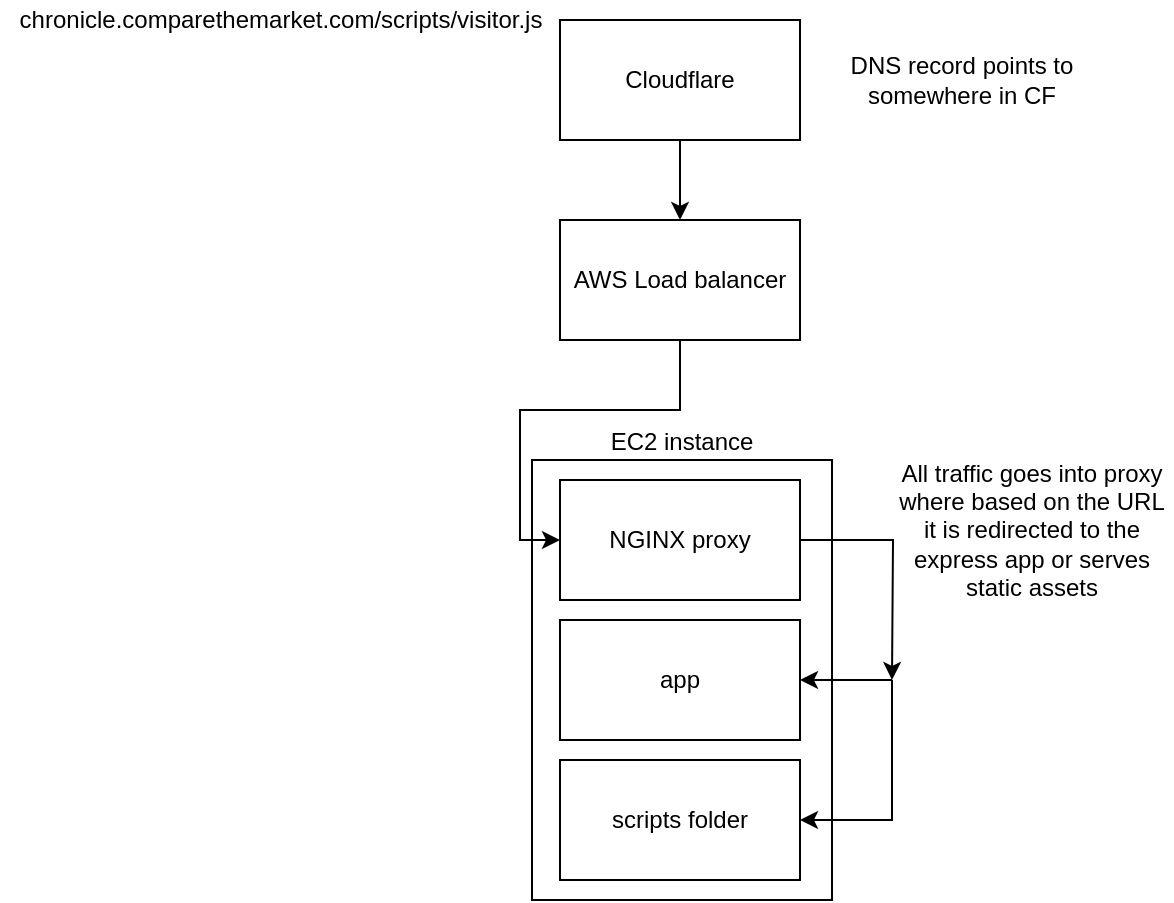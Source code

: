 <mxfile version="13.8.1" type="github">
  <diagram id="ajXYSN7-S7W42hIpiMkQ" name="Page-1">
    <mxGraphModel dx="946" dy="646" grid="1" gridSize="10" guides="1" tooltips="1" connect="1" arrows="1" fold="1" page="1" pageScale="1" pageWidth="827" pageHeight="1169" math="0" shadow="0">
      <root>
        <mxCell id="0" />
        <mxCell id="1" parent="0" />
        <mxCell id="GOOfpgaUFRhEyDqsh2Lh-9" style="edgeStyle=orthogonalEdgeStyle;rounded=0;orthogonalLoop=1;jettySize=auto;html=1;exitX=0.5;exitY=1;exitDx=0;exitDy=0;entryX=0.5;entryY=0;entryDx=0;entryDy=0;" edge="1" parent="1" source="GOOfpgaUFRhEyDqsh2Lh-1" target="GOOfpgaUFRhEyDqsh2Lh-2">
          <mxGeometry relative="1" as="geometry" />
        </mxCell>
        <mxCell id="GOOfpgaUFRhEyDqsh2Lh-1" value="Cloudflare" style="rounded=0;whiteSpace=wrap;html=1;" vertex="1" parent="1">
          <mxGeometry x="354" y="70" width="120" height="60" as="geometry" />
        </mxCell>
        <mxCell id="GOOfpgaUFRhEyDqsh2Lh-2" value="AWS Load balancer" style="rounded=0;whiteSpace=wrap;html=1;" vertex="1" parent="1">
          <mxGeometry x="354" y="170" width="120" height="60" as="geometry" />
        </mxCell>
        <mxCell id="GOOfpgaUFRhEyDqsh2Lh-3" value="EC2 instance" style="rounded=0;whiteSpace=wrap;html=1;labelPosition=center;verticalLabelPosition=top;align=center;verticalAlign=bottom;" vertex="1" parent="1">
          <mxGeometry x="340" y="290" width="150" height="220" as="geometry" />
        </mxCell>
        <mxCell id="GOOfpgaUFRhEyDqsh2Lh-11" style="edgeStyle=orthogonalEdgeStyle;rounded=0;orthogonalLoop=1;jettySize=auto;html=1;exitX=1;exitY=0.5;exitDx=0;exitDy=0;" edge="1" parent="1" source="GOOfpgaUFRhEyDqsh2Lh-4">
          <mxGeometry relative="1" as="geometry">
            <mxPoint x="520" y="400" as="targetPoint" />
          </mxGeometry>
        </mxCell>
        <mxCell id="GOOfpgaUFRhEyDqsh2Lh-4" value="NGINX proxy" style="rounded=0;whiteSpace=wrap;html=1;" vertex="1" parent="1">
          <mxGeometry x="354" y="300" width="120" height="60" as="geometry" />
        </mxCell>
        <mxCell id="GOOfpgaUFRhEyDqsh2Lh-5" value="app" style="rounded=0;whiteSpace=wrap;html=1;" vertex="1" parent="1">
          <mxGeometry x="354" y="370" width="120" height="60" as="geometry" />
        </mxCell>
        <mxCell id="GOOfpgaUFRhEyDqsh2Lh-6" value="scripts folder" style="rounded=0;whiteSpace=wrap;html=1;" vertex="1" parent="1">
          <mxGeometry x="354" y="440" width="120" height="60" as="geometry" />
        </mxCell>
        <mxCell id="GOOfpgaUFRhEyDqsh2Lh-7" value="All traffic goes into proxy where based on the URL it is redirected to the express app or serves static assets" style="text;html=1;strokeColor=none;fillColor=none;align=center;verticalAlign=middle;whiteSpace=wrap;rounded=0;" vertex="1" parent="1">
          <mxGeometry x="520" y="290" width="140" height="70" as="geometry" />
        </mxCell>
        <mxCell id="GOOfpgaUFRhEyDqsh2Lh-12" value="" style="endArrow=classic;html=1;entryX=1;entryY=0.5;entryDx=0;entryDy=0;rounded=0;" edge="1" parent="1" target="GOOfpgaUFRhEyDqsh2Lh-6">
          <mxGeometry width="50" height="50" relative="1" as="geometry">
            <mxPoint x="520" y="400" as="sourcePoint" />
            <mxPoint x="520" y="480" as="targetPoint" />
            <Array as="points">
              <mxPoint x="520" y="470" />
            </Array>
          </mxGeometry>
        </mxCell>
        <mxCell id="GOOfpgaUFRhEyDqsh2Lh-13" value="" style="endArrow=classic;html=1;" edge="1" parent="1" target="GOOfpgaUFRhEyDqsh2Lh-5">
          <mxGeometry width="50" height="50" relative="1" as="geometry">
            <mxPoint x="520" y="400" as="sourcePoint" />
            <mxPoint x="570" y="350" as="targetPoint" />
          </mxGeometry>
        </mxCell>
        <mxCell id="GOOfpgaUFRhEyDqsh2Lh-10" style="edgeStyle=orthogonalEdgeStyle;rounded=0;orthogonalLoop=1;jettySize=auto;html=1;exitX=0.5;exitY=1;exitDx=0;exitDy=0;entryX=0;entryY=0.5;entryDx=0;entryDy=0;" edge="1" parent="1" source="GOOfpgaUFRhEyDqsh2Lh-2" target="GOOfpgaUFRhEyDqsh2Lh-4">
          <mxGeometry relative="1" as="geometry" />
        </mxCell>
        <mxCell id="GOOfpgaUFRhEyDqsh2Lh-15" value="DNS record points to somewhere in CF" style="text;html=1;strokeColor=none;fillColor=none;align=center;verticalAlign=middle;whiteSpace=wrap;rounded=0;" vertex="1" parent="1">
          <mxGeometry x="480" y="85" width="150" height="30" as="geometry" />
        </mxCell>
        <mxCell id="GOOfpgaUFRhEyDqsh2Lh-16" value="chronicle.comparethemarket.com/scripts/visitor.js" style="text;html=1;align=center;verticalAlign=middle;resizable=0;points=[];autosize=1;" vertex="1" parent="1">
          <mxGeometry x="74" y="60" width="280" height="20" as="geometry" />
        </mxCell>
      </root>
    </mxGraphModel>
  </diagram>
</mxfile>
